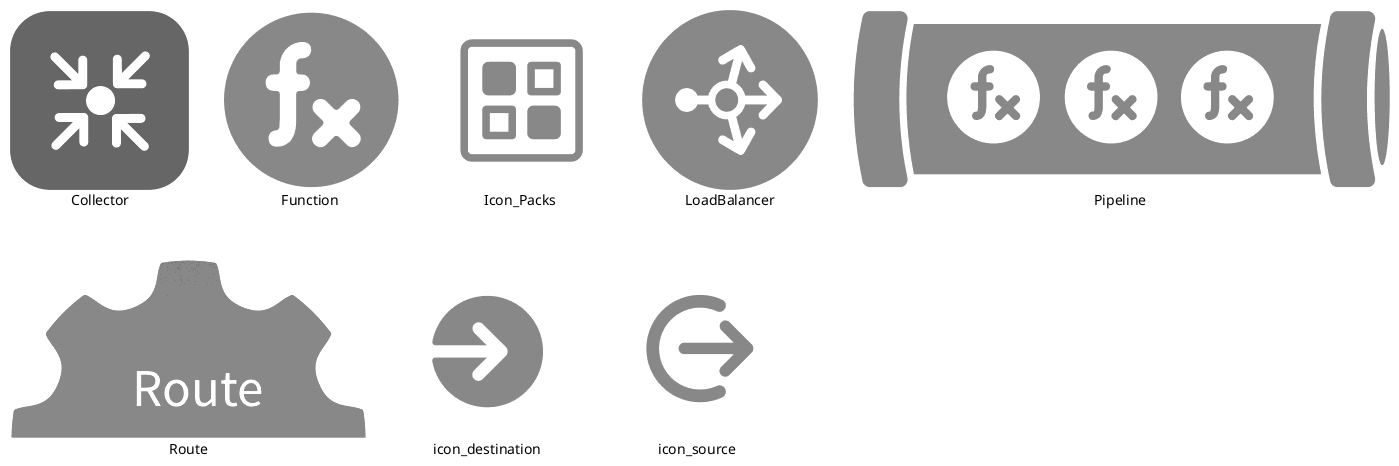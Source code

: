 @startuml 

sprite $Route [357x180/16z] {
xDS5ZaCn48FX2Thtl_127oPg91V4_dRBmb-ZG1pCKigv_Ab_oh-SKto3vL9hwnq0iI71xTFsr7khvRtULchhHrMGnzi3nsS2_x4ZT9P0Nlqst1_pouN88RC-
1EGmnjShSUBsiOVA4WHpvOSS8gl3chiXBkklQeYiOwv80fo-UZhP8J8G8uvBCi5LwHGIAqzM17An7azAIApDYGbP2ubrB0ZfUqXiaLKJ2ajYNX8ZoYTbArDR
5VMTp-gweJ3ZDGJMX8bTwo4mR0ZgRNdz7WBxO8x5o9ON9Kb8SkXygUOqlHHETThEPqrRAVZ1nThw8g4iFk9zZrX_JJcovKzMYy_kV5wI-TlUUM19giDGz2l_
_MzuSW0nDQSOU6ftzRidTIHSP5asXaBDTZ9Ru9CoiqK7NIbpuWAGBvWjGFc2M9ta_7GdgKA7Cl4gT2YJglbGPcd10gCBoei5gfqUvS76rX9LiUWO8WMoOFOy
_vTULFmLNRJ32f3ZyyWDP-EhvbA5EiPRrYLpUzSJGCTuox7aMbozOuP62u5YJcOUkwE2yiBWTno7BLZQdYyp9EiwmEE8PPSIEo2CiS5iQoxzahmUH5Pe37Wk
UEHw46aMdjJhpUcjBElb8BAi6T9ENkjLYWoxU7OIDKd8nUPa2pW-bpJ4iwP9bqlDoPPot4cJdM2BUYkY7qhMyzZgjp0otCtS8ml1-KEnVpWKNy3nw-DqF83J
yG3-CevfsUfZOo_Xc9QjY0tCLn0Tc7SZCk2O2Fu-2Ca1noG7xfcI62ZUY0yKRqG72WiY0vqU6UZqI0nqUiG7EZsY0myb4S4dP983WKm691E1ryWaySK5KVXm
ZoI-JYOA7rMJmByZWGXyye8OV1gE9FwbAaJWjv-8mMzMay0lko3uHLf4uKliYSFNQP74h-ea2dycXmJ-FOy4_yW8CVpxSCZ4qqyCP3H5-D0l7iTBbk8C9vxa
O0-FCrlW4Owe1s1jCK0o9UC9pWsnvwDa5XVBJbzGCYKpNL0oEpvy2PUoGSs3ad-GoChUE1Zv1lY8xQuDspiULilTaaM_8d9dpW-SP7bl5LpkquzBI_ehIhO9
oG6Gt0gaUmejUySzNo4bbzrp7GqWUJ0f2q1oFmLTMhBY9JjOiXmlP8H7d1TXTI33FNBzCL-29LkJ73y3H_UUvGknrIeYNbznLVdUwBxXhLzj-bUibAN0adMt
avH7pmRrLYM_v6blUiTDIIwTBxm6qeNsdhoxEI-vRofMhY-g1Ze-spLCCK__OUuPoVOZNOZe5oGsczB8Ykjb8duaCbZ2oJSnss_i2SdjKct-EpQ9mzRj-X8i
ERPvt_UgTFV7voHxQmOhXx8ML7BgBb_sFMukm2d9_Q-lbz6sV23tmFNuYfl9xaeU1t--KNLEilsXDf55gpYTc9or5hXzD7X2ykwNtbFqehD4YPSiiVkT7mlK
4v9RLcfRMdC2mmijMQEbaZZ6JvwN78SsOStwCWM654QonrUiM_DZs_5palV_9rkkp_K9Bba0gmjf-x1MPxNWFYFP01FZ2Hg7e2Hl3EfV9UUjalEbFpYWIsw3
ZPuRhaUoGvAT0X8oJlBs6zbBZljoyiVyu80kkUo7k8Sbd5qfuM9vorb0oVlYimyz-ZHeq_YCv0AjBai1v0gqPD-vqJ_E7daJthGsvMqKit0iMmr9BZdaQEjd
jFKcJQCTOhvjQjrL6543abiPrsU8-hVzEstHq2v16Un40X368CaxMR7BqRxrf6tcUTzgxR7KzllGXOBPicOajp9k6oNgMU7VFMPFXnxvRKGktkk97zSdOhCf
yQogT3aHF63DujL0I-vbd3_ANFrtqbU_QHz5ERHW2ladm-fPDIwvbt6nCvcFuaSFYsLJ-htVL6W0fUkv23RF6Y6EahtVr7YinJU_wPAhx12oBk0sccxoX5xr
o5gCS3FpV71Mvl6tV_JiVs_WCynm5MX-88-pXq04KtHR6GQ0R7lRma46ndJ4y4-Oai2_98HaAzOHaDVezoYP2FuzRqJn7uL335yc4yUNoIHO9e_DcICXEI2P
F5ac4qgcP28lCU2ZPA8lCQgcP6BFJLqGIgPauYEIATdh5Q1aIjR0Gko_0SXd
}


sprite $Pipeline [540x180/16z] {
xDhdihCX20HWGMJl_ug_ajxpHZnd2BFF_tJ6xAfj8oAnuM-CBksBa9g_CxIzrR59Rr-31hPmQQyPDhBs7KWS6-dxLQFKoa43MtbxnH5ueen8iPqjUXveAuNB
1k3lqaQfn47uXBIdlDfia63HVm6gpGRrHUk60AXLLCZmYLKpfgqMHb7uiXchXb5qB8gYtgfX5ErhPqoH4Kau9iHdh2CXygcO86kZg24X6gjYGcJ670cHnQDe
lEuW8zAPc61hewWWCKPHdOgY3Wr5KSiSHIaI4phWaGDwzCHHbCPCJC15VjK5fp832P45QefUFa5anf0HzK24D03m-8wv82EIm6wcupyfkcDEaTrCx7JMb5lS
CLVi3DQKMwmfXXrdJRd5cZAm5wufZc9OKnnxKhAca0Pg2WvwoPf2RVuqHN1W5MiAUI12AWv6vPh2ccBpDGNmuAMlWOJ8eXLsf-AbB-hH2hiZ1K_QIACLTaSB
LbYIGBt0IIzOOIbGBoGm6rKhB2kitiwJjGF9K67TnuvZGlX57R_dHr_pBtjdeXkxoqDnxxp_4t_BVssjT0WSuwYZiTORtGuvzWy7708EleND1GvvTWhhbhOi
PJK_7o0L_jQeg9qcn0rey-WKDkUQWCeRDPh2XAvD3aRAbUdIM8_bhL06bBQyXRLqvSdoHXZJAsEB8s3GInFl00DNMlyMzglmPyiR8PIi8r36D3UDMXgbhqtP
d5va3XWiR-3-0kW0oEYbm_ckqdYul14pDl3o1fupS9_X6zXf5HczIf6tfm7adoesGcdDD1gYb8rzD3mtazdpYypnxwsrAqZeZ3dpsDcDZPQD_RbjMN8gwL-z
eRHZ2gB1j6FUa3IosLEhDnXZ0ozz1TEUSVHsuBxqc4q25-ee6zPV-dBQDuTILNUW33pqf7_rXgJRRovzEI5cm9o_Er16Y3d81ZxrT63NMS1XpN244BN3eOIP
Fx2oHzErrhAe4MhQCi395W0QFN3KJpq3A8lMeg4M4SudCeUyFDFIzKJcqDT2ZO_1mV2g2vmDgHnhQAGu5hfCPgLuNu03xGIMXDR3KVTHIMTPD6uuFifTflFy
eyNddWsl4KhHMXRDR3IMHOFlk9sBNMOt0FFYWKvK2UNU5O7aJx4Xjnp0jNquxkGUBnuRyftRPX38-f9vbiXj9NExbmMAPx9yn-TQErdHEtyVX09PNpAdU8QD
k1TdQmaJRnq58zXWmtPufC1AvZWRmBC9daZke46C0MbxvGz3KXLl2ILzZWrf-b3QvzhTb8lhepBhZ64gnIKmhHLAthUIc0RA1kyqpbFfN5-fjDd3mUkBiW49
nUSgMio60MoW1T7yFofpBS_-bkjhvr8jbAnjbJdEnaxZD6L3wyDaCsz7_TkSm8JYYKFgsD2MLsssmGQUE7Y33PH8hHTAVfmDAs8ZDXhd3JRWC1bji04I6IU4
SjSN29pOw7WDQtJ2PRO19Cm6RQGDL2ZvQJRqEJQ47kXEGHjie4GU4KgopeOKi66xoyTubQPwbyL4xmORO9mS5OeNHwcG3U0LFVX84NFt-BebXKdXiv-l_yQ_
DkhkheLnaZD2oLhsdINfPuFlHrRB7Yf-Ex1H5wT3GadUbOrO2InNTM6z7rUhYfEV4ah0qfvEDcoL3Ljv86XL5-O5cAfcAeeAnMSgKSd6-QKzkiA6LQNQbR1M
pIZbb52o3JRWoOsVPuEFvGs6XXlr0uvZGac0PL-DREWg6qk31IwQCnYT6c-GBCxLAt8LloSRiU9YAK_lyp_mgfgRdHDAqR0ai8sDkUjPpTs_JFjDkQn8oNId
g99A3U1WL6y9zHsXv1riQ14RXanJy7BX352-WrJKVW0fjuGYMtBqio57sT23RCX4xHasl8YD3nlo11ln11jya0tziB5etCl6nEzqa0rvIpPucGsDSFbAW4NO
6Xk-oWPxQaCzNCwmCHUAi-6Fi26dsV3qRqbnB6GZjy7v9awmiIxqmqQwGKrUiPDiHFfKmjFDLxAn8VJ3HbAboIadsCYU3yxtKC_6J6YyAnluM3J6rqiojjY8
JJP6y3V7sW4sTeH-sCYgb2I5ktuEcnaB_du7zNFO7Q6aRy06LllAkS3JxvoeVMLNXiyGAs935eIIlGCRUCrSx_-CWcnCwk319shcKw6_Xut-zobQu35UP8DZ
WWRmhYsniIEK_2rhNxxC1YdkCLbXungEu9ftz9cD3Q7FlQENthKzSpP8OO_PAXl4iRfrNJPVO6DHA8ttP8FNsI15FUQhR6GuWelM1EPi8pj2PRpbsfwXgoxB
scB3Ox7AHlQ3R2opuGsXFhdfHM_7xsB3DjYGMtJPPhRowrZulRmnTKszKF8dsB3pRCIjTy_yAY5epRTBsTF-ol_1mBTBnK9f_2Osy6yU4sAltQybtpncfYoX
SGiEsnjs6o2Kv30RNFljabIS2I0Q5yb5Rlw6RasFHEtgHtrItm2-bOQ5aXt-vf6hltc47ofwtStbBc2-IcIUZF3aju8NavNDXTg6K8eUDhYVZS7pH2cNpe_a
inmbx4Fwk4GZ8lsFbIwy8bJk2YNfEGO1PyE1FPqcixSSFVigCU0zdRANzUfoC4NwB-Y6C04A9GU6bG0Rsi56JCVUUdNPllCl1Nl1QRwhZ5dmjrzsO2-uYL3-
KIX3Uy4Lin45R43ToQyyQIaOl5eEch0X5sm4VxyrfqKWfLuesLkp4Qy7tt6LG2s5CohsdkLhNYKFFkC7g6LDQHRgEq9vd6CZoIpQ9v1s6h-UCjZLPSjzNIXd
02HEpXUNWnDv3knPFHSwRWab0r80n8O0Uy-YYOCznd3bArTQEjWvf6YlUuqnmkIAcU3KgsrZmk2NGiSOhfVCQButcQIDty16d3iObYLVOFGeaxa9vvi0piW0
X89dPEWE6rR4njXYOp1L6dSSS4vRG0QLcemjDcYBZK3FGSWyjuPfiN5v04YZIeiEDlooCGRE16muX1jUpi0FX4cAKnMG0d0s56EZtMNyIBeo04ZaYT9u9fUZ
RCWcqV58dhMwCFK3oR5zhhlZR2JP01jzBlCdqXK_0MIC7ZO6m0QmyAlIPLjG1ZyG9gtk13qBlonT11P-DSC1d8FVteEbhHDaAsCZY8uk_CgcBMZWSE0zMFhH
m1Vtw4K6GWxtmk70qS3Xg4_kyWmQWu75FPf6Bi02ZXqp68r-E0Be1jre3AuwGCMHGuW1EBeT5j8mGyccpPaAVzac5u7oHZQ6C-Imxa19Z5rp3CT-DXXW0tZP
1dHY84Xue6m05jpvvCHVjd7weOwNRTaC2L8daXm3CsrNQbM7ZYimuV7EE4aCt9o1A7Mb3erHmaQWR0WmuR6-EB6F4Wi5U0I21IZjUw6IWH9WmgEep-xImOd2
7ZeaojgqpZuGL3I6P7p2W-SEd0oS3fmCl1-8ZmgZeZ4a8uFQZa2fZtepcU4OezfyrgPMjSb5OqWYi32Acol_w2uVXon-naCI6ALuT2XbAbbu4OIi4YgCb4gE
a5gCi-OcYKgM0pHcfHTj0agBYr-QeWmCQaijtFuqZz5cuVvNetsjHk1jrd-5aDbmmWOk3VQnpkANf9zfA7ursiSSA7vnIZyDAqORxME1Z1C0De1AUxDzs32i
-2L4ZnQ__jlUNI173CH05Et1-zyu38QmL94y-rzHE0i6zQ0D_4S5pkqNJ8rVkS0-Ad1iZp1Jhrr6g9BCsrjCARY10raRE8P40yU7QE3eag618sc8nV3e26bw
OXp1uG_n8pYgj628XIJpiYgICePOnFVIJobnY4NazAKXPGsn29wYqhJHq_R48c3DhtAQIqLFB3snVVk9QGXPHZ1lsZRqZg12RzjsdV-gBO8AlMtF-db9Hu8A
GUNP_7Wh1e8AGKKgscF8A47bC_Ie45G-HL1XME07BDtz2w57vGEcCUi9eLk2oWSO-iNGhmyiDdy9CxOONI-eC7_9kHYj6K7FQb0ncXc2Yz7445oC9eRWOZGn
X1QZNVcXU1qRVRbZ0rx7HZFqpEI4uRM3h-7lv8JcTIlejnnJIB75vmeqT0qeRgVxMEtGG9rU1MGTXaNROy2-bTFiHJzHlg7BmR-yfG1m3m
}

sprite $Collector [180x180/16z] {
tDQ7SGLH24DHNXIt_uPTmCzf5_bKm6X8yG-rCRUKnv3s72q-qQSuWsP_C-2Ld2VNwt4FSJQDrofEAiZdg-v95Uhnb4qboo3a2_amwaKzC-uI5Ms_aa5nIqkg
oXRN9NN9e34koAzas0-NdCFAwzJNB-QllhpuCGoiYyumq9qwutBX3LmCkvX15p4RTRJ0BUY6atPvjKqkUE8aB-w9INDCi6iEuML716xysXbQ3DpqcBYPiN6p
GhZPaRZH7pjtekiu349XE61iyFi_yEnBKfKcloQCV7MBrkvVDcCTLtcR_ql56kReDchCmyphvfVYm8pYr5OOQiNjPldNA2GyNf8t0sOGIwRe62U7rYLPTxGa
6S9c-DNHpW8qppvh96RXvXojfwcV9f6nWJWPcttRePFpHiuZpPQJvVvne-tHoKjnQjQS7CZCGqbzRdPWJiZKpD7S3CZ0JD3S3CZ0JD3S3CZ0JD3S3CZ0JD3S
3CZ0JD3S3CZ0JD3S3CZ0ZD3O3CZ0pD3GB80Cp10DpO0Cp1JDp80Cp1YDp80Cp1ojryqR80CpHs_03CZ03D303CZ0ZD743CZ4pD703CZ8pD70JCZSpD7Sh6rV
DYhDRkrGp9oNHfdvqRXHSuwkCjjMPjwyo0n-67zqr9Zz0vZv0GxIW8uLqCmYwBnajoIW8g8shXwZFelCuzhn3TizP_4BBPJCpHmjlyWzyOGFJwgs3_huKm-2
ICTmZSNNsXJCb1SnDz3b5Z7txNdPkkO0tMOLiwNcjgmPzBbLp0DqZLNCziBS5ZNh2xCiOCPpg4ND6p1_hltyFf_R2xCkQkuVS7oEbViWFpdqFQ_ZnRjtcmkO
sN0diR8vX5-0zMQEbbZ-FwuDtO2atXm7K8Bpm-AXF_-YNTMQ_M9G65tbuSO_9YS9L9LPG5gFFjdBp0x2NBX24EMvA6vt0YBpUyq1p33cxrNcgMNcKMQEAhDK
ZiycKc7s6dC-7d2p74ejGG0p9NEp5lHkG0PcW0PcIWPcW0PcJWPcW0PcJYPcXEPcJXO5Pe06PaoETjKi2j30pCdpkda2D31pCZ43D31ZCZ83D31JCZC3D313
CZG3D30pCZK3D30ZCZO3D30JCZLl4w21cP2v6Q21cP2v6Q21cP2v6Q21cP6FvW7C7CtDFILFu_jvSZGtHqwUuv6KZtKvki3Sz-GasxApCAVD73tkDziByWmz
aDDqqcUEReNxMUAfglSuZIV7d3bQxpT7GWQts7ZwIItSpzCHcGUNNc2UOQesxw_6qjolxTs53SH03031Gxl_Zb_up9IC5DTmOD7EEjeiqLlFjVLajjQGsA4I
UrzYLutirrMm4rYut9VOlHJxecB75UpbYbrYiVyCThR5dZdOZHVx_B230Fqh5NGzG3-5Tsg8zMw0xXBeMu6EcEUr9UtYNKu8rqzuyWRkQVfkwM5QhiY7rHpU
x9ntt3HNUjHt_UvbxcEC-gcJFkDlJdhCPvpq7G
}



sprite $icon_source [180x180/16z] {
xTm7Tkiu38LXr8lzhtXwHn8t1hwQXsy1rdzuA8kgyZ-nrbfhhRNMMckjjTPQQwsbAbTX7WdK7u0CD-6b7gWF8LmfWr5VGf1bE-eES66XRKgm3xPcFSJvYlcZ
0_KubJSor3D2tYVgEIdlegWdWNvUT4avBu3y3K0mdrlopQL5NuH0vHtoazwqZtlidzrEb9nVnbZMRq2Kd2etQ2Gob6Okfmgpg0OcrBmNkt2pdgp2JT4FQkoo
BuRP-UMI-ymmePSdaYqcBtROWOcXERldeYqfdvzTUCiEc2_Chh5el7ueqU4pB3-n_zLiD0wS7raTY1xUdDPeT1uv_c4oMiziosemEWujCtmm6cr3zD7QXfa_
sjjM-AEp7RNveziXa3-w7tFvewDD3VxeRFyQ_D5ejt3uezkFyqThcyxyqNRFojaUbjyPxRTtmQW3y5tDTdjrpH0TjvgZ3edlQLRfwfYnPgjZJ0x96yq-qCmy
pcFp6NNAZ_Y_CV__dAF7GKUz3jFh3NtKeVK6_xgEV_tCVvwovuDnOoSyaxpNDvJ_EbA7DZdeaoKkU5tKskGudhpN-Vjgq-YJ--H8nkGEHmOQaydY9pPcBPd_
VdSC9lVjbGxypRyEhm-I3ITB73X5ncXot-dzbO66pF03rtmSmqziui0ZnEgPOJ96-oEv_ABQIFF31QCL5tWoz_RbyRp4bBxU_CXgKYyO3HTog0uXDrba6DNR
ZlYwHmDjzbEyr-PwnqlsPD5LIDSRNp60C4Jty8pVP8Bf1UyOk3j5z18l-5_xvphQ-y1xz2H3hV9UXlbXdgyEOM1PTqkZ_ZeB_sTmB74ZE4tuM6Hz8iF8FqFr
x-4DLxa2LJDJdOzTQwsrrbfhhRNMMckjjTPQFmC
}

sprite $Function [180x180/16z] {
xPs7TlGg38HH6zx_YM_lzryTYm4jANDwaiNVAeC06UpnSVKj4VrJ8fUZgda0yxz2kAbSYEk1cGjXzu2h9xWNSel5B0gkRmN6N1BYJTWMan1SsaFicAp2Eear
vXR1-ebvmIyWlf1QME9-X_Wy8kWnOiCyfP1sM_22DGIvFTJzGUuFjM9sAFhJ1IzelozuMRylU4K3yeNGDji5QUXz3T2ToFtf8-Qy7pf7xeVkH-w7zlbMGJgG
-w7vl0ottouZ6dkWYyZArLWa-aT40JlrxOSk8ZlT13_B2oB8UoSgMaWPVF-MrkIXUrfjdPbYJo3Gk7091da_yvI2CyWeoDmaR7P6rBzxNRurPq1uY_7kq5qH
qBvLBJOvJT1MzB1QcBiA3DWtpn3-zWLlGcU_lNe4-kR_THDwumhIDosdb4RcVIXaCpeFohU46Sddsm8DaZbcUw1jNiqCEipzpDFu2GBFp0SwkfdvzQpCwvc3
JLGyCv_ky06OZHx3efqvw37Ck0JFcmDqcFlCKRS6mitCTFn0QkOUw3674_N4pbktoN-LBlb5mx12b5PReRrkPnzF9VE8KBUpjDvSp0cm_qQIdJRqWLioSjZG
UYLpZc0VXnb95wJzh8Ud737tvmq_FAhWm2r6p3EoglN0XfcNbwqNf9jvHVq28LIKUM5bo0fJ4Nc1BYAYZdbGH5HWn1PfHi9CPvGrCS_Sl-vcGWM-VfQsyyri
ZSpVpFFV-cOEbUp4B4oA1rJzD3Ca7ywjKCPfOevyKGjDFjtK1_EgawN8Gt05iwNb0sWo6Mnapl_0CkGX5UOun1mZWOOkBiVqABEF_yaIv145PkzZ7lO_v2gp
d63E5u_s4dcWm6nTVV0tQI24s1IRhIzuvgcZ8gjSLKunHuaPfTNHAURf1UIe5NDnYdaQYVownTZDN8UEwchVDpFNeRrSoxMzp7LehrzKjZBNeNsbg8ADp7Le
Nxgf6KUPfsr3dihLNYDXBa3xuarwFSmyPTS17lBCZXUOBGdpwZNZCBCkCUVjs0xcjSCAozrUTkpVN3j3hCjT23opL97hq5QtLUvHhIBNeRTl5zKoChkl0VJf
2oyYrw6LsDS2jn-G84VceR6owiqngBFmUlGyJ2HNpP1vQ5duK8xXvBCTR6LJ0wefab_1bjAjBTT42c72-B5agS21vQ98q67sEM4BWRRbufCNt2YlmRnyVIIn
McJ6GnjvqeuImSeKXVuZsTzvZHb4cIyAoLNJh-ObFpjJJfNdvpizX_92n43LKojRUYIFepyFc54ZAEJve1__GqwW9GipMPz44kGCocV-UonloHTKvdNYUDfb
8_zI2c8deZsSFvjvuF4ZY2pT2p4qqZRwDwS2UPC0lRDMvcKAOavuzME_OjuaPH-SrIydrcODQjebtc_c-osjeo3SQURx-s6CclHEv5nsNSgu7neo6g2Ra7Fv
dSYvx1Pa7heV-Nve34wAE_BotIEYN_XuVcBrTsVEWpQyq-FUTti8-gtCo_jzmKlH7sHUtXxagxCUV1oJeJzTy78qsQAVkfyubpWQY6_rTUZeb0MVAuGYwBT8
s7YFT14RHeIu0VlELzkAFUOErt6DH3rGsE1s4xbv_9iT2E8LpQsItpG-iBxrCm
}

sprite $icon_destination [180x180/16z] {
xC610000082W_QaNgG800000061spWE9aHW4WY8C_F_5btEsPe-HoziVS1S56ALLO1zu4bUFHFKNgf3X1_i6gdzDvOdUdjL_1c57HJYh_mN4CI56_pELjlH4
zMD0RUtLZoEDjQ6tg5mgihSfLwK5G-g2_4oXHlE482zeCAdS11hfwCie4rIVG5gWB92ElfYIA_FI-ewXxnvMJQ3v7w_-FuIWPT2OeFvOIf3CD2aOvMXSrkOG
7gZUe4GzevnO9eQa0CkOD2fJXDcvt4z1QowsOEtgFlTed20FT3x-ar07kZR6CsW37LiT5j8UZRqE2-6VeUrsMEYc_-mfQS6eJql7XQan9Gt1hCzAbs1mfgLT
i79bfLEmfy5AOpoTUUaIx13GqdPL2VBIELk4tfFI8KWELZhNDPXliFQaiOuYYSOX0mFEaXs_THXuGkTGEz_ETpuFhz_l_imh3pfxRB2dt12i1zcnFmyQHJ4w
FsDIkLtah5yFngHol-x-nXfKxdpX_RgSK-vNsN_Mx_FhprDafvekEBSQIWvdbJkcps4XE8Tb0ns2ysws2brmhu1jqS4gOtvFCmNtPDX05waCnUOnAEKsoVqw
CC-mKhJNLkdcMRr1tVT59-xbuhx_F94T_dpt-LEmWNpqOuyG9BD2Ml_YAWNAD10eAoAjVycRWYZJn83o_Uxuidafrp0GL1zDL3F0bW034UHO8hm4GTOa27nf
oIACPKGHnZ8Sn9U6T0J-Bao4MF3vh4BOEXMFHFsWcsxhVCpy0sRhANZR7XmG0010C03htreBy6tZ00000000A
}


sprite $Icon_Packs [180x180/16z] {
xTn9cXin241XG0BT_yGPlMhPdrnHXI3d_TjChpsZSf2_3W000000002qzUu9UZEvX_d84qrku2DNg6pI6Dd2P4-CVA7b7nYpa0qs_ersoyqS6MwveSU3gwJe
uy6s7nek3sdHNVvKs_YfzrwdVFkdbZn-RdDKRgQPPfffffbcLNj6PQRsaYOsznYl-9SEYyMOdTJiYn7qoWniESr-OPhhOy5JcdKiz2j3SAGqzsN6WSsZNhF_
9yrX4o_VB9F-GSqqqqmppJJJJ3FDDDDCiqwyGZCpBESRTk0vaiGYGwkTrwtFEjkbEwNbD8lw-zycQh5u7AMTywkrvtJnMxzGhgUSrqmppJJJJBErb-pzTqBJ
l6Qxz152VV6juHBNOTk53u4czUOKYTNlhJSFheUQ8iq9SqhbkPlcq4altooJJsgccMQQQQQPPfffffbccctY7pWFqipvHhthiEtItUqbpkiqxZiN3SreNcUq
A_yvA--SN-qraNT_kt8zXMQQQQQPPfffRezcpT_RSz1-fBQz7qbBxw6gl--h_bwrK_VNdRydyFnzZEVllPnPrDylEjFMFN-FQtq000000000lWC
}


sprite $LoadBalancer [180x180/16z] {
t9hNkjim38FD1Rx_6_UcYncAAXDsL5nrdF677mXHj8zMYPfx17uhmjrKZg-Kg0VohH3-NUHg1NS0Rb_1BOLt0swno0NTY6sHomgxeyIEF2NunSNMo0Q5NaYC
R19qB-9ApIVUYLeY2GfcDtgIvDlOWc-GIAg2KcIoe4mdR-5gGLuY2C4Ns_Z3yq8v8I_e2eALwOAGaVdGVEJxeHLvYw04P3uq1vaFpVSotzDyP3uq7vaFZRnT
81pOT0LtBBf_ODBy4Ycn_-xlmrxaK15dzw4J3ZJbMbexYUrq8VHYPtZ3ZmKrcSVhPUEbj3RQeWeqTu1s72WhEvoudGrETWXpO9TSbJ0RS5mMPxIX4cp1RaEG
xt7MtuQMfoMaL39UcPsL_k2LkJh3lQ_9ZLJcocn8PHVQyhoiBdH-9xEH2et6gx94YLN5-JiGEDdy6zDGI-Ff1sEGZcmHt1oFlmL_N-pGTXWASQSY9GMjBViz
snM5ydoX_O9TbnNRnMaNWho5APL5TNSqTM5GxLp_ZgQH54mxLwzOqw9KasddyY_MDSu4ryw_X0YqBNV1j3DdYwxCtR5nThlEN1q7PuaEffr9ZrW8oE3uZcjd
Zkzq2pjNEIkT4H4VVGTtd4ZeLbwJcHCMkXQ3w0_zc9tBRRMJf7mZvycOeJTLjBS5VVvXOondbhUseCqkYEkmOqjD2FPZtXWEExRIXDmglwwABqF_Ksp0JKNK
yMcoLOi8DnbwsbQXPRuBOAEN-l4gA496LBe8hOLvFdZjRTKaNXSJRT3JXr6CNsF3EnFuAD9qQILaar-E3nj9UrjE7nGQIz0--khn-UQlFbAyBwRbEUZA76i7
79wTeyEXfWawvfYFLpB_BQqVutMX_PLADRoHEOuvoS9t5taVinrpijDlziKiCwOISRrCqlkE7AQOPQ5AQyp7_ygyepSswC5Disx_CsN7itl76UcsMNHzWFOT
P_vlkLivuJv8kCFQwXrsnrt1XZkP7NTVM-uOxz_bsi8lsNHd_gEw-og040gY64htBnaDhqmv4dQ1hxb9nDl4yK4teD9RspjtQnDlckBj6BpHYri8SNCYRdl0
3PMuLHCtWU3sKjouqblY-Cts4x3PLhRn8eF0inxnJCqTmDHex58y8tO4C682Y-SoZ_5iwHdmDqCCByXAYqmwoFwBZWNGPG4wGsmtIxm3vmnmu1Yk8T7f1Bgp
G4UPw883dNkWsn1qI8AkJj692hfdGSSlw586dTMW6nnqi8EkUx0fuBKRm4O6s281cozUMmTi67cjAB39vRNFmCQSr_BpcebUcz9hW7gjLQvfYxQ3mKQpqi8E
-EgCvhZOTly1
}


listsprites

@enduml
